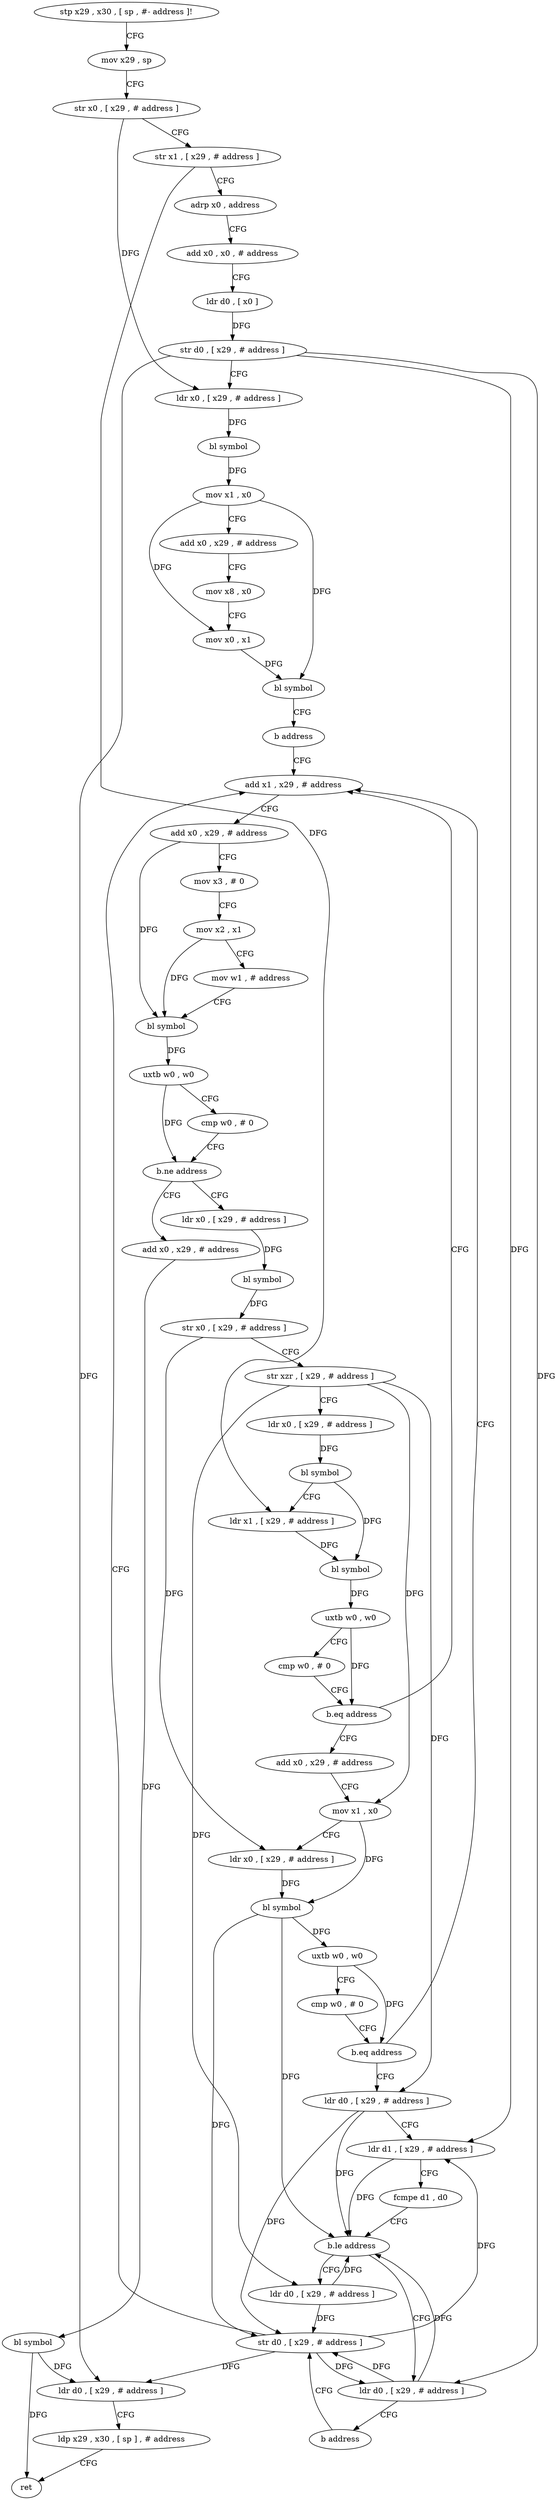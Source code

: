 digraph "func" {
"186820" [label = "stp x29 , x30 , [ sp , #- address ]!" ]
"186824" [label = "mov x29 , sp" ]
"186828" [label = "str x0 , [ x29 , # address ]" ]
"186832" [label = "str x1 , [ x29 , # address ]" ]
"186836" [label = "adrp x0 , address" ]
"186840" [label = "add x0 , x0 , # address" ]
"186844" [label = "ldr d0 , [ x0 ]" ]
"186848" [label = "str d0 , [ x29 , # address ]" ]
"186852" [label = "ldr x0 , [ x29 , # address ]" ]
"186856" [label = "bl symbol" ]
"186860" [label = "mov x1 , x0" ]
"186864" [label = "add x0 , x29 , # address" ]
"186868" [label = "mov x8 , x0" ]
"186872" [label = "mov x0 , x1" ]
"186876" [label = "bl symbol" ]
"186880" [label = "b address" ]
"186988" [label = "add x1 , x29 , # address" ]
"186992" [label = "add x0 , x29 , # address" ]
"186996" [label = "mov x3 , # 0" ]
"187000" [label = "mov x2 , x1" ]
"187004" [label = "mov w1 , # address" ]
"187008" [label = "bl symbol" ]
"187012" [label = "uxtb w0 , w0" ]
"187016" [label = "cmp w0 , # 0" ]
"187020" [label = "b.ne address" ]
"186884" [label = "ldr x0 , [ x29 , # address ]" ]
"187024" [label = "add x0 , x29 , # address" ]
"186888" [label = "bl symbol" ]
"186892" [label = "str x0 , [ x29 , # address ]" ]
"186896" [label = "str xzr , [ x29 , # address ]" ]
"186900" [label = "ldr x0 , [ x29 , # address ]" ]
"186904" [label = "bl symbol" ]
"186908" [label = "ldr x1 , [ x29 , # address ]" ]
"186912" [label = "bl symbol" ]
"186916" [label = "uxtb w0 , w0" ]
"186920" [label = "cmp w0 , # 0" ]
"186924" [label = "b.eq address" ]
"186928" [label = "add x0 , x29 , # address" ]
"187028" [label = "bl symbol" ]
"187032" [label = "ldr d0 , [ x29 , # address ]" ]
"187036" [label = "ldp x29 , x30 , [ sp ] , # address" ]
"187040" [label = "ret" ]
"186932" [label = "mov x1 , x0" ]
"186936" [label = "ldr x0 , [ x29 , # address ]" ]
"186940" [label = "bl symbol" ]
"186944" [label = "uxtb w0 , w0" ]
"186948" [label = "cmp w0 , # 0" ]
"186952" [label = "b.eq address" ]
"186956" [label = "ldr d0 , [ x29 , # address ]" ]
"186960" [label = "ldr d1 , [ x29 , # address ]" ]
"186964" [label = "fcmpe d1 , d0" ]
"186968" [label = "b.le address" ]
"186980" [label = "ldr d0 , [ x29 , # address ]" ]
"186972" [label = "ldr d0 , [ x29 , # address ]" ]
"186984" [label = "str d0 , [ x29 , # address ]" ]
"186976" [label = "b address" ]
"186820" -> "186824" [ label = "CFG" ]
"186824" -> "186828" [ label = "CFG" ]
"186828" -> "186832" [ label = "CFG" ]
"186828" -> "186852" [ label = "DFG" ]
"186832" -> "186836" [ label = "CFG" ]
"186832" -> "186908" [ label = "DFG" ]
"186836" -> "186840" [ label = "CFG" ]
"186840" -> "186844" [ label = "CFG" ]
"186844" -> "186848" [ label = "DFG" ]
"186848" -> "186852" [ label = "CFG" ]
"186848" -> "187032" [ label = "DFG" ]
"186848" -> "186960" [ label = "DFG" ]
"186848" -> "186972" [ label = "DFG" ]
"186852" -> "186856" [ label = "DFG" ]
"186856" -> "186860" [ label = "DFG" ]
"186860" -> "186864" [ label = "CFG" ]
"186860" -> "186872" [ label = "DFG" ]
"186860" -> "186876" [ label = "DFG" ]
"186864" -> "186868" [ label = "CFG" ]
"186868" -> "186872" [ label = "CFG" ]
"186872" -> "186876" [ label = "DFG" ]
"186876" -> "186880" [ label = "CFG" ]
"186880" -> "186988" [ label = "CFG" ]
"186988" -> "186992" [ label = "CFG" ]
"186992" -> "186996" [ label = "CFG" ]
"186992" -> "187008" [ label = "DFG" ]
"186996" -> "187000" [ label = "CFG" ]
"187000" -> "187004" [ label = "CFG" ]
"187000" -> "187008" [ label = "DFG" ]
"187004" -> "187008" [ label = "CFG" ]
"187008" -> "187012" [ label = "DFG" ]
"187012" -> "187016" [ label = "CFG" ]
"187012" -> "187020" [ label = "DFG" ]
"187016" -> "187020" [ label = "CFG" ]
"187020" -> "186884" [ label = "CFG" ]
"187020" -> "187024" [ label = "CFG" ]
"186884" -> "186888" [ label = "DFG" ]
"187024" -> "187028" [ label = "DFG" ]
"186888" -> "186892" [ label = "DFG" ]
"186892" -> "186896" [ label = "CFG" ]
"186892" -> "186936" [ label = "DFG" ]
"186896" -> "186900" [ label = "CFG" ]
"186896" -> "186956" [ label = "DFG" ]
"186896" -> "186980" [ label = "DFG" ]
"186896" -> "186932" [ label = "DFG" ]
"186900" -> "186904" [ label = "DFG" ]
"186904" -> "186908" [ label = "CFG" ]
"186904" -> "186912" [ label = "DFG" ]
"186908" -> "186912" [ label = "DFG" ]
"186912" -> "186916" [ label = "DFG" ]
"186916" -> "186920" [ label = "CFG" ]
"186916" -> "186924" [ label = "DFG" ]
"186920" -> "186924" [ label = "CFG" ]
"186924" -> "186988" [ label = "CFG" ]
"186924" -> "186928" [ label = "CFG" ]
"186928" -> "186932" [ label = "CFG" ]
"187028" -> "187032" [ label = "DFG" ]
"187028" -> "187040" [ label = "DFG" ]
"187032" -> "187036" [ label = "CFG" ]
"187036" -> "187040" [ label = "CFG" ]
"186932" -> "186936" [ label = "CFG" ]
"186932" -> "186940" [ label = "DFG" ]
"186936" -> "186940" [ label = "DFG" ]
"186940" -> "186944" [ label = "DFG" ]
"186940" -> "186968" [ label = "DFG" ]
"186940" -> "186984" [ label = "DFG" ]
"186944" -> "186948" [ label = "CFG" ]
"186944" -> "186952" [ label = "DFG" ]
"186948" -> "186952" [ label = "CFG" ]
"186952" -> "186988" [ label = "CFG" ]
"186952" -> "186956" [ label = "CFG" ]
"186956" -> "186960" [ label = "CFG" ]
"186956" -> "186968" [ label = "DFG" ]
"186956" -> "186984" [ label = "DFG" ]
"186960" -> "186964" [ label = "CFG" ]
"186960" -> "186968" [ label = "DFG" ]
"186964" -> "186968" [ label = "CFG" ]
"186968" -> "186980" [ label = "CFG" ]
"186968" -> "186972" [ label = "CFG" ]
"186980" -> "186984" [ label = "DFG" ]
"186980" -> "186968" [ label = "DFG" ]
"186972" -> "186976" [ label = "CFG" ]
"186972" -> "186968" [ label = "DFG" ]
"186972" -> "186984" [ label = "DFG" ]
"186984" -> "186988" [ label = "CFG" ]
"186984" -> "187032" [ label = "DFG" ]
"186984" -> "186960" [ label = "DFG" ]
"186984" -> "186972" [ label = "DFG" ]
"186976" -> "186984" [ label = "CFG" ]
}

